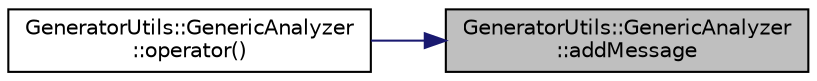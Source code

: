 digraph "GeneratorUtils::GenericAnalyzer::addMessage"
{
 // LATEX_PDF_SIZE
  edge [fontname="Helvetica",fontsize="10",labelfontname="Helvetica",labelfontsize="10"];
  node [fontname="Helvetica",fontsize="10",shape=record];
  rankdir="RL";
  Node1 [label="GeneratorUtils::GenericAnalyzer\l::addMessage",height=0.2,width=0.4,color="black", fillcolor="grey75", style="filled", fontcolor="black",tooltip=" "];
  Node1 -> Node2 [dir="back",color="midnightblue",fontsize="10",style="solid",fontname="Helvetica"];
  Node2 [label="GeneratorUtils::GenericAnalyzer\l::operator()",height=0.2,width=0.4,color="black", fillcolor="white", style="filled",URL="$class_generator_utils_1_1_generic_analyzer.html#a19ab906e0f700f7323a082bc5de959e0",tooltip=" "];
}
